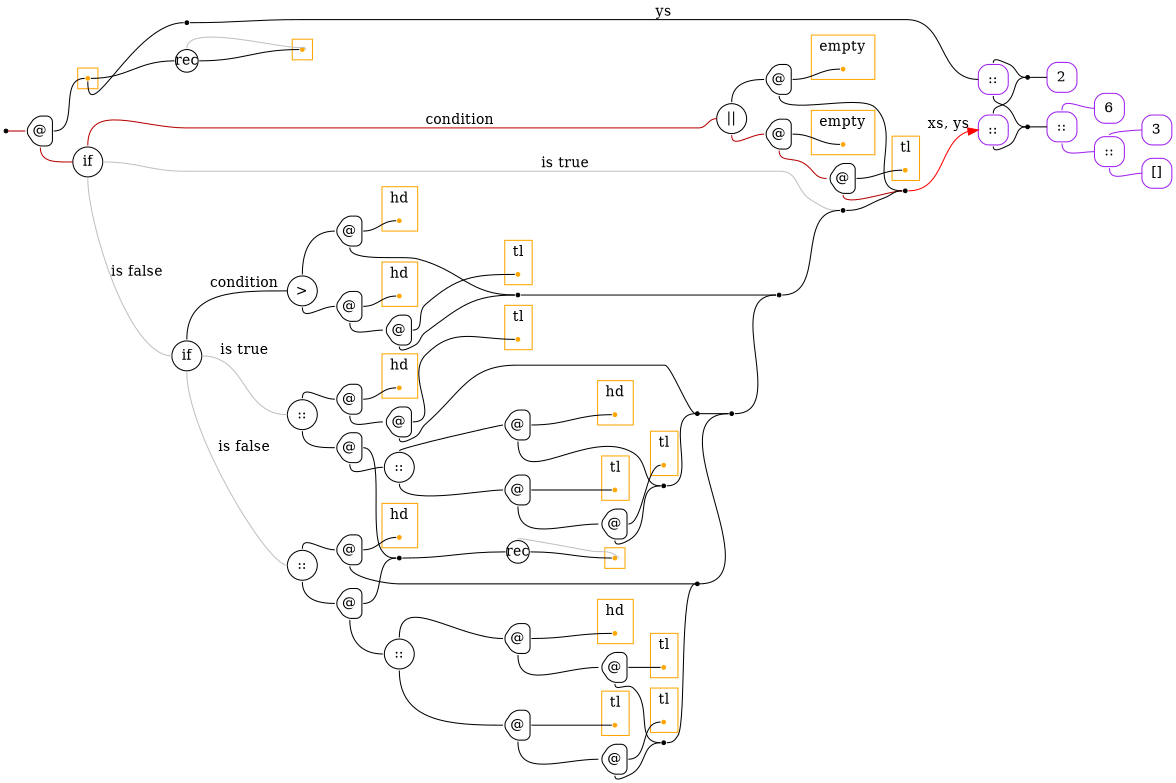 digraph G {
  rankdir=LR;
  edge[arrowhead=none,arrowtail=none];
  node[fixedsize=true,shape=circle]
  size="9.201041666666667,5.219270833333334";
  labeldistance=0;
  nodesep=.175;
  ranksep=.175;

 nd1[shape=point];
 nd362[label="rec",tooltip="nd362-RecurGraph",style=rounded,width=.3,height=.3,color="#000000"];
   subgraph cluster_nd366 {
     graph[style=fill,color="orange"];
     ndcluster_nd366[tooltip="nd366",orientation=90,shape=point,color="orange"];
   };
   nd15[label="2",tooltip="nd15-ConstGraph",style=rounded,orientation=90,shape=square,width=.4,height=.4,color="purple"];
   nd21[label="6",tooltip="nd21-ConstGraph",style=rounded,orientation=90,shape=square,width=.4,height=.4,color="purple"];
   nd27[label="3",tooltip="nd27-ConstGraph",style=rounded,orientation=90,shape=square,width=.4,height=.4,color="purple"];
   nd32[label="[]",tooltip="nd32-ConstEmptyGraph",style=rounded,orientation=90,shape=square,width=.4,height=.4,color="purple"];
   nd540[label="::",tooltip="nd540-ConstListGraph",style=rounded,orientation=90,shape=square,width=.4,height=.4,color="purple"];
   nd546[label="::",tooltip="nd546-ConstListGraph",style=rounded,orientation=90,shape=square,width=.4,height=.4,color="purple"];
   nd552[label="::",tooltip="nd552-ConstListGraph",style=rounded,orientation=90,shape=square,width=.4,height=.4,color="purple"];
 nd556[label="rec",tooltip="nd556-RecurGraph",style=rounded,width=.3,height=.3,color="#000000"];
   subgraph cluster_nd560 {
     graph[style=fill,color="orange"];
     ndcluster_nd560[tooltip="nd560",orientation=90,shape=point,color="orange"];
   };
 nd53[label="@",tooltip="nd53-AppGraph",style=rounded,orientation=90,shape=house,width=.4,height=.4,color="#000000"];
 subgraph cluster_nd55 {
   graph[style=fill,color="orange"];
   ndcluster_nd55[tooltip="nd55",orientation=90,shape=point,color="orange"];
 };
 nd88[label=" ",tooltip="nd88-ContractGraph",style=rounded,orientation=90,shape=point];
   nd701[label="::",tooltip="nd701-ConstListGraph",style=rounded,orientation=90,shape=square,width=.4,height=.4,color="purple"];
 nd704[label=" ",tooltip="nd704-ContractGraph",style=rounded,orientation=90,shape=point];
 nd705[label=" ",tooltip="nd705-ContractGraph",style=rounded,orientation=90,shape=point];
 nd102[label="if",tooltip="nd102-IfGraph",style=rounded,width=.4,height=.4,color="#000000"];
 nd103[label="||",tooltip="nd103-BinOpGraph",style=rounded,width=.4,height=.4,color="#000000"];
 nd104[label="@",tooltip="nd104-AppGraph",style=rounded,orientation=90,shape=house,width=.4,height=.4,color="#000000"];
 subgraph cluster_nd106 {
   graph[style=fill,color="orange",label="empty"];
   ndcluster_nd106[tooltip="nd106",orientation=90,shape=point,color="orange"];
 };
 nd118[label="@",tooltip="nd118-AppGraph",style=rounded,orientation=90,shape=house,width=.4,height=.4,color="#000000"];
 subgraph cluster_nd120 {
   graph[style=fill,color="orange",label="empty"];
   ndcluster_nd120[tooltip="nd120",orientation=90,shape=point,color="orange"];
 };
 nd129[label="@",tooltip="nd129-AppGraph",style=rounded,orientation=90,shape=house,width=.4,height=.4,color="#000000"];
 subgraph cluster_nd131 {
   graph[style=fill,color="orange",label="tl"];
   ndcluster_nd131[tooltip="nd131",orientation=90,shape=point,color="orange"];
 };
 nd148[label="if",tooltip="nd148-IfGraph",style=rounded,width=.4,height=.4,color="#000000"];
 nd149[label=">",tooltip="nd149-BinOpGraph",style=rounded,width=.4,height=.4,color="#000000"];
 nd150[label="@",tooltip="nd150-AppGraph",style=rounded,orientation=90,shape=house,width=.4,height=.4,color="#000000"];
 subgraph cluster_nd152 {
   graph[style=fill,color="orange",label="hd"];
   ndcluster_nd152[tooltip="nd152",orientation=90,shape=point,color="orange"];
 };
 nd164[label="@",tooltip="nd164-AppGraph",style=rounded,orientation=90,shape=house,width=.4,height=.4,color="#000000"];
 subgraph cluster_nd166 {
   graph[style=fill,color="orange",label="hd"];
   ndcluster_nd166[tooltip="nd166",orientation=90,shape=point,color="orange"];
 };
 nd175[label="@",tooltip="nd175-AppGraph",style=rounded,orientation=90,shape=house,width=.4,height=.4,color="#000000"];
 subgraph cluster_nd177 {
   graph[style=fill,color="orange",label="tl"];
   ndcluster_nd177[tooltip="nd177",orientation=90,shape=point,color="orange"];
 };
 nd190[label=" ",tooltip="nd190-ContractGraph",style=rounded,orientation=90,shape=point];
 nd192[label="::",tooltip="nd192-BinOpGraph",style=rounded,width=.4,height=.4,color="#000000"];
 nd193[label="@",tooltip="nd193-AppGraph",style=rounded,orientation=90,shape=house,width=.4,height=.4,color="#000000"];
 subgraph cluster_nd195 {
   graph[style=fill,color="orange",label="hd"];
   ndcluster_nd195[tooltip="nd195",orientation=90,shape=point,color="orange"];
 };
 nd204[label="@",tooltip="nd204-AppGraph",style=rounded,orientation=90,shape=house,width=.4,height=.4,color="#000000"];
 subgraph cluster_nd206 {
   graph[style=fill,color="orange",label="tl"];
   ndcluster_nd206[tooltip="nd206",orientation=90,shape=point,color="orange"];
 };
 nd219[label="@",tooltip="nd219-AppGraph",style=rounded,orientation=90,shape=house,width=.4,height=.4,color="#000000"];
 nd223[label="::",tooltip="nd223-BinOpGraph",style=rounded,width=.4,height=.4,color="#000000"];
 nd224[label="@",tooltip="nd224-AppGraph",style=rounded,orientation=90,shape=house,width=.4,height=.4,color="#000000"];
 subgraph cluster_nd226 {
   graph[style=fill,color="orange",label="hd"];
   ndcluster_nd226[tooltip="nd226",orientation=90,shape=point,color="orange"];
 };
 nd238[label="@",tooltip="nd238-AppGraph",style=rounded,orientation=90,shape=house,width=.4,height=.4,color="#000000"];
 subgraph cluster_nd240 {
   graph[style=fill,color="orange",label="tl"];
   ndcluster_nd240[tooltip="nd240",orientation=90,shape=point,color="orange"];
 };
 nd249[label="@",tooltip="nd249-AppGraph",style=rounded,orientation=90,shape=house,width=.4,height=.4,color="#000000"];
 subgraph cluster_nd251 {
   graph[style=fill,color="orange",label="tl"];
   ndcluster_nd251[tooltip="nd251",orientation=90,shape=point,color="orange"];
 };
 nd264[label=" ",tooltip="nd264-ContractGraph",style=rounded,orientation=90,shape=point];
 nd267[label=" ",tooltip="nd267-ContractGraph",style=rounded,orientation=90,shape=point];
 nd269[label="::",tooltip="nd269-BinOpGraph",style=rounded,width=.4,height=.4,color="#000000"];
 nd270[label="@",tooltip="nd270-AppGraph",style=rounded,orientation=90,shape=house,width=.4,height=.4,color="#000000"];
 subgraph cluster_nd272 {
   graph[style=fill,color="orange",label="hd"];
   ndcluster_nd272[tooltip="nd272",orientation=90,shape=point,color="orange"];
 };
 nd284[label="@",tooltip="nd284-AppGraph",style=rounded,orientation=90,shape=house,width=.4,height=.4,color="#000000"];
 nd288[label="::",tooltip="nd288-BinOpGraph",style=rounded,width=.4,height=.4,color="#000000"];
 nd289[label="@",tooltip="nd289-AppGraph",style=rounded,orientation=90,shape=house,width=.4,height=.4,color="#000000"];
 subgraph cluster_nd291 {
   graph[style=fill,color="orange",label="hd"];
   ndcluster_nd291[tooltip="nd291",orientation=90,shape=point,color="orange"];
 };
 nd300[label="@",tooltip="nd300-AppGraph",style=rounded,orientation=90,shape=house,width=.4,height=.4,color="#000000"];
 subgraph cluster_nd302 {
   graph[style=fill,color="orange",label="tl"];
   ndcluster_nd302[tooltip="nd302",orientation=90,shape=point,color="orange"];
 };
 nd315[label="@",tooltip="nd315-AppGraph",style=rounded,orientation=90,shape=house,width=.4,height=.4,color="#000000"];
 subgraph cluster_nd317 {
   graph[style=fill,color="orange",label="tl"];
   ndcluster_nd317[tooltip="nd317",orientation=90,shape=point,color="orange"];
 };
 nd326[label="@",tooltip="nd326-AppGraph",style=rounded,orientation=90,shape=house,width=.4,height=.4,color="#000000"];
 subgraph cluster_nd328 {
   graph[style=fill,color="orange",label="tl"];
   ndcluster_nd328[tooltip="nd328",orientation=90,shape=point,color="orange"];
 };
 nd341[label=" ",tooltip="nd341-ContractGraph",style=rounded,orientation=90,shape=point];
 nd344[label=" ",tooltip="nd344-ContractGraph",style=rounded,orientation=90,shape=point];
 nd346[label=" ",tooltip="nd346-ContractGraph",style=rounded,orientation=90,shape=point];
 nd347[label=" ",tooltip="nd347-ContractGraph",style=rounded,orientation=90,shape=point];
 nd348[label=" ",tooltip="nd348-ContractGraph",style=rounded,orientation=90,shape=point];
 nd350[label=" ",tooltip="nd350-ContractGraph",style=rounded,orientation=90,shape=point];
 nd351[label=" ",tooltip="nd351-ContractGraph",style=rounded,orientation=90,shape=point];

  nd540->nd27[tailport=n,headport=w,color=purple,arrowhead=none,arrowtail=none];
  nd540->nd32[tailport=s,headport=w,color=purple,arrowhead=none,arrowtail=none];
  nd546->nd21[tailport=n,headport=w,color=purple,arrowhead=none,arrowtail=none];
  nd546->nd540[tailport=s,headport=w,color=purple,arrowhead=none,arrowtail=none];
  nd552->nd704[tailport=n,headport=w];
  nd552->nd705[tailport=s,headport=w];
  ndcluster_nd55->nd362[tailport=e,headport=w,color=black,arrowhead=none,arrowtail=none];
  ndcluster_nd55->nd88[tailport=s,headport=w];
  nd53->ndcluster_nd55[tailport=e,headport=w];
  nd1->nd53[tailport=e,headport=w,color="#b70000",arrowhead=none,arrowtail=none];
  nd104->ndcluster_nd106[tailport=e,headport=w];
  nd129->ndcluster_nd131[tailport=e,headport=w];
  nd118->ndcluster_nd120[tailport=e,headport=w];
  nd118->nd129[tailport=s,headport=w,color="#b70000",arrowhead=none,arrowtail=none];
  nd103->nd104[tailport=n,headport=w];
  nd103->nd118[tailport=s,headport=w,color="#b70000",arrowhead=none,arrowtail=none];
  nd129->nd351[tailport=s,headport=w,color="#b70000",arrowhead=none,arrowtail=none];
  nd104->nd351[tailport=s,headport=w];
  nd150->ndcluster_nd152[tailport=e,headport=w];
  nd175->ndcluster_nd177[tailport=e,headport=w];
  nd164->ndcluster_nd166[tailport=e,headport=w];
  nd164->nd175[tailport=s,headport=w];
  nd149->nd150[tailport=n,headport=w];
  nd149->nd164[tailport=s,headport=w];
  nd175->nd190[tailport=s,headport=w];
  nd150->nd190[tailport=s,headport=w];
  nd204->ndcluster_nd206[tailport=e,headport=w];
  nd193->ndcluster_nd195[tailport=e,headport=w];
  nd193->nd204[tailport=s,headport=w];
  nd224->ndcluster_nd226[tailport=e,headport=w];
  nd249->ndcluster_nd251[tailport=e,headport=w];
  nd238->ndcluster_nd240[tailport=e,headport=w];
  nd238->nd249[tailport=s,headport=w];
  nd223->nd224[tailport=n,headport=w];
  nd223->nd238[tailport=s,headport=w];
  nd249->nd264[tailport=s,headport=w];
  nd224->nd264[tailport=s,headport=w];
  nd219->nd346[tailport=e,headport=w];
  nd219->nd223[tailport=s,headport=w];
  nd192->nd193[tailport=n,headport=w];
  nd192->nd219[tailport=s,headport=w];
  nd264->nd267[tailport=e,headport=w];
  nd204->nd267[tailport=s,headport=w];
  nd270->ndcluster_nd272[tailport=e,headport=w];
  nd300->ndcluster_nd302[tailport=e,headport=w];
  nd289->ndcluster_nd291[tailport=e,headport=w];
  nd289->nd300[tailport=s,headport=w];
  nd326->ndcluster_nd328[tailport=e,headport=w];
  nd315->ndcluster_nd317[tailport=e,headport=w];
  nd315->nd326[tailport=s,headport=w];
  nd288->nd289[tailport=n,headport=w];
  nd288->nd315[tailport=s,headport=w];
  nd326->nd341[tailport=s,headport=w];
  nd300->nd341[tailport=s,headport=w];
  nd284->nd346[tailport=e,headport=w];
  nd284->nd288[tailport=s,headport=w];
  nd269->nd270[tailport=n,headport=w];
  nd269->nd284[tailport=s,headport=w];
  nd341->nd344[tailport=e,headport=w];
  nd270->nd344[tailport=s,headport=w];
  nd148->nd149[label="condition",tailport=n,headport=w];
  nd148->nd192[label="is true",tailport=e,headport=w,color=grey,arrowhead=none,arrowtail=none];
  nd148->nd269[label="is false",tailport=s,headport=w,color=grey,arrowhead=none,arrowtail=none];
  nd344->nd347[tailport=e,headport=w];
  nd267->nd347[tailport=e,headport=w];
  nd190->nd348[tailport=e,headport=w];
  nd347->nd348[tailport=e,headport=w];
  nd102->nd103[label="condition",tailport=n,headport=w,color="#b70000",arrowhead=none,arrowtail=none];
  nd102->nd148[label="is false",tailport=s,headport=w,color=grey,arrowhead=none,arrowtail=none];
  nd348->nd350[tailport=e,headport=w];
  nd102->nd350[label="is true",tailport=e,headport=w,color=grey,arrowhead=none,arrowtail=none];
  nd350->nd351[tailport=e,headport=w];
  nd53->nd102[tailport=s,headport=w,color="#b70000",arrowhead=none,arrowtail=none];
  nd351->nd701[label="xs, ys",tailport=e,headport=w,color=red,arrowhead=normal];
  nd346->nd556[tailport=e,headport=w,color=black,arrowhead=none,arrowtail=none];
  nd88->nd552[label="ys",tailport=e,headport=w];
  nd362->ndcluster_nd366[dir=back,headport=e,tailport=n,color=grey,arrowhead=none,arrowtail=none];
  nd362->ndcluster_nd366[tailport=e,headport=w];
  nd704->nd15[tailport=e,headport=w];
  nd705->nd546[tailport=e,headport=w];
  nd556->ndcluster_nd560[dir=back,headport=e,tailport=n,color=grey,arrowhead=none,arrowtail=none];
  nd556->ndcluster_nd560[tailport=e,headport=w];
  nd701->nd704[tailport=n,headport=w];
  nd701->nd705[tailport=s,headport=w];
}